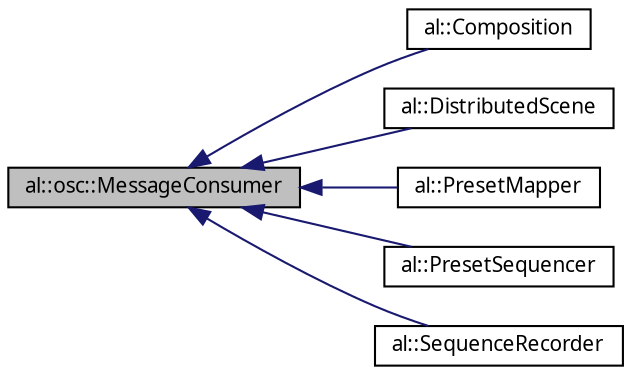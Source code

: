 digraph "al::osc::MessageConsumer"
{
 // LATEX_PDF_SIZE
  bgcolor="transparent";
  edge [fontname="FreeSans.ttf",fontsize="10",labelfontname="FreeSans.ttf",labelfontsize="10"];
  node [fontname="FreeSans.ttf",fontsize="10",shape=record];
  rankdir="LR";
  Node1 [label="al::osc::MessageConsumer",height=0.2,width=0.4,color="black", fillcolor="grey75", style="filled", fontcolor="black",tooltip=" "];
  Node1 -> Node2 [dir="back",color="midnightblue",fontsize="10",style="solid",fontname="FreeSans.ttf"];
  Node2 [label="al::Composition",height=0.2,width=0.4,color="black",URL="$classal_1_1_composition.html",tooltip=" "];
  Node1 -> Node3 [dir="back",color="midnightblue",fontsize="10",style="solid",fontname="FreeSans.ttf"];
  Node3 [label="al::DistributedScene",height=0.2,width=0.4,color="black",URL="$classal_1_1_distributed_scene.html",tooltip="The DistributedScene class."];
  Node1 -> Node4 [dir="back",color="midnightblue",fontsize="10",style="solid",fontname="FreeSans.ttf"];
  Node4 [label="al::PresetMapper",height=0.2,width=0.4,color="black",URL="$classal_1_1_preset_mapper.html",tooltip="The PresetMapper class allows archiving and recalling preset maps."];
  Node1 -> Node5 [dir="back",color="midnightblue",fontsize="10",style="solid",fontname="FreeSans.ttf"];
  Node5 [label="al::PresetSequencer",height=0.2,width=0.4,color="black",URL="$classal_1_1_preset_sequencer.html",tooltip="The PresetSequencer class allows triggering presets from a PresetHandler over time."];
  Node1 -> Node6 [dir="back",color="midnightblue",fontsize="10",style="solid",fontname="FreeSans.ttf"];
  Node6 [label="al::SequenceRecorder",height=0.2,width=0.4,color="black",URL="$classal_1_1_sequence_recorder.html",tooltip="The SequenceRecorder class records preset changes in a \".sequence\" file."];
}
